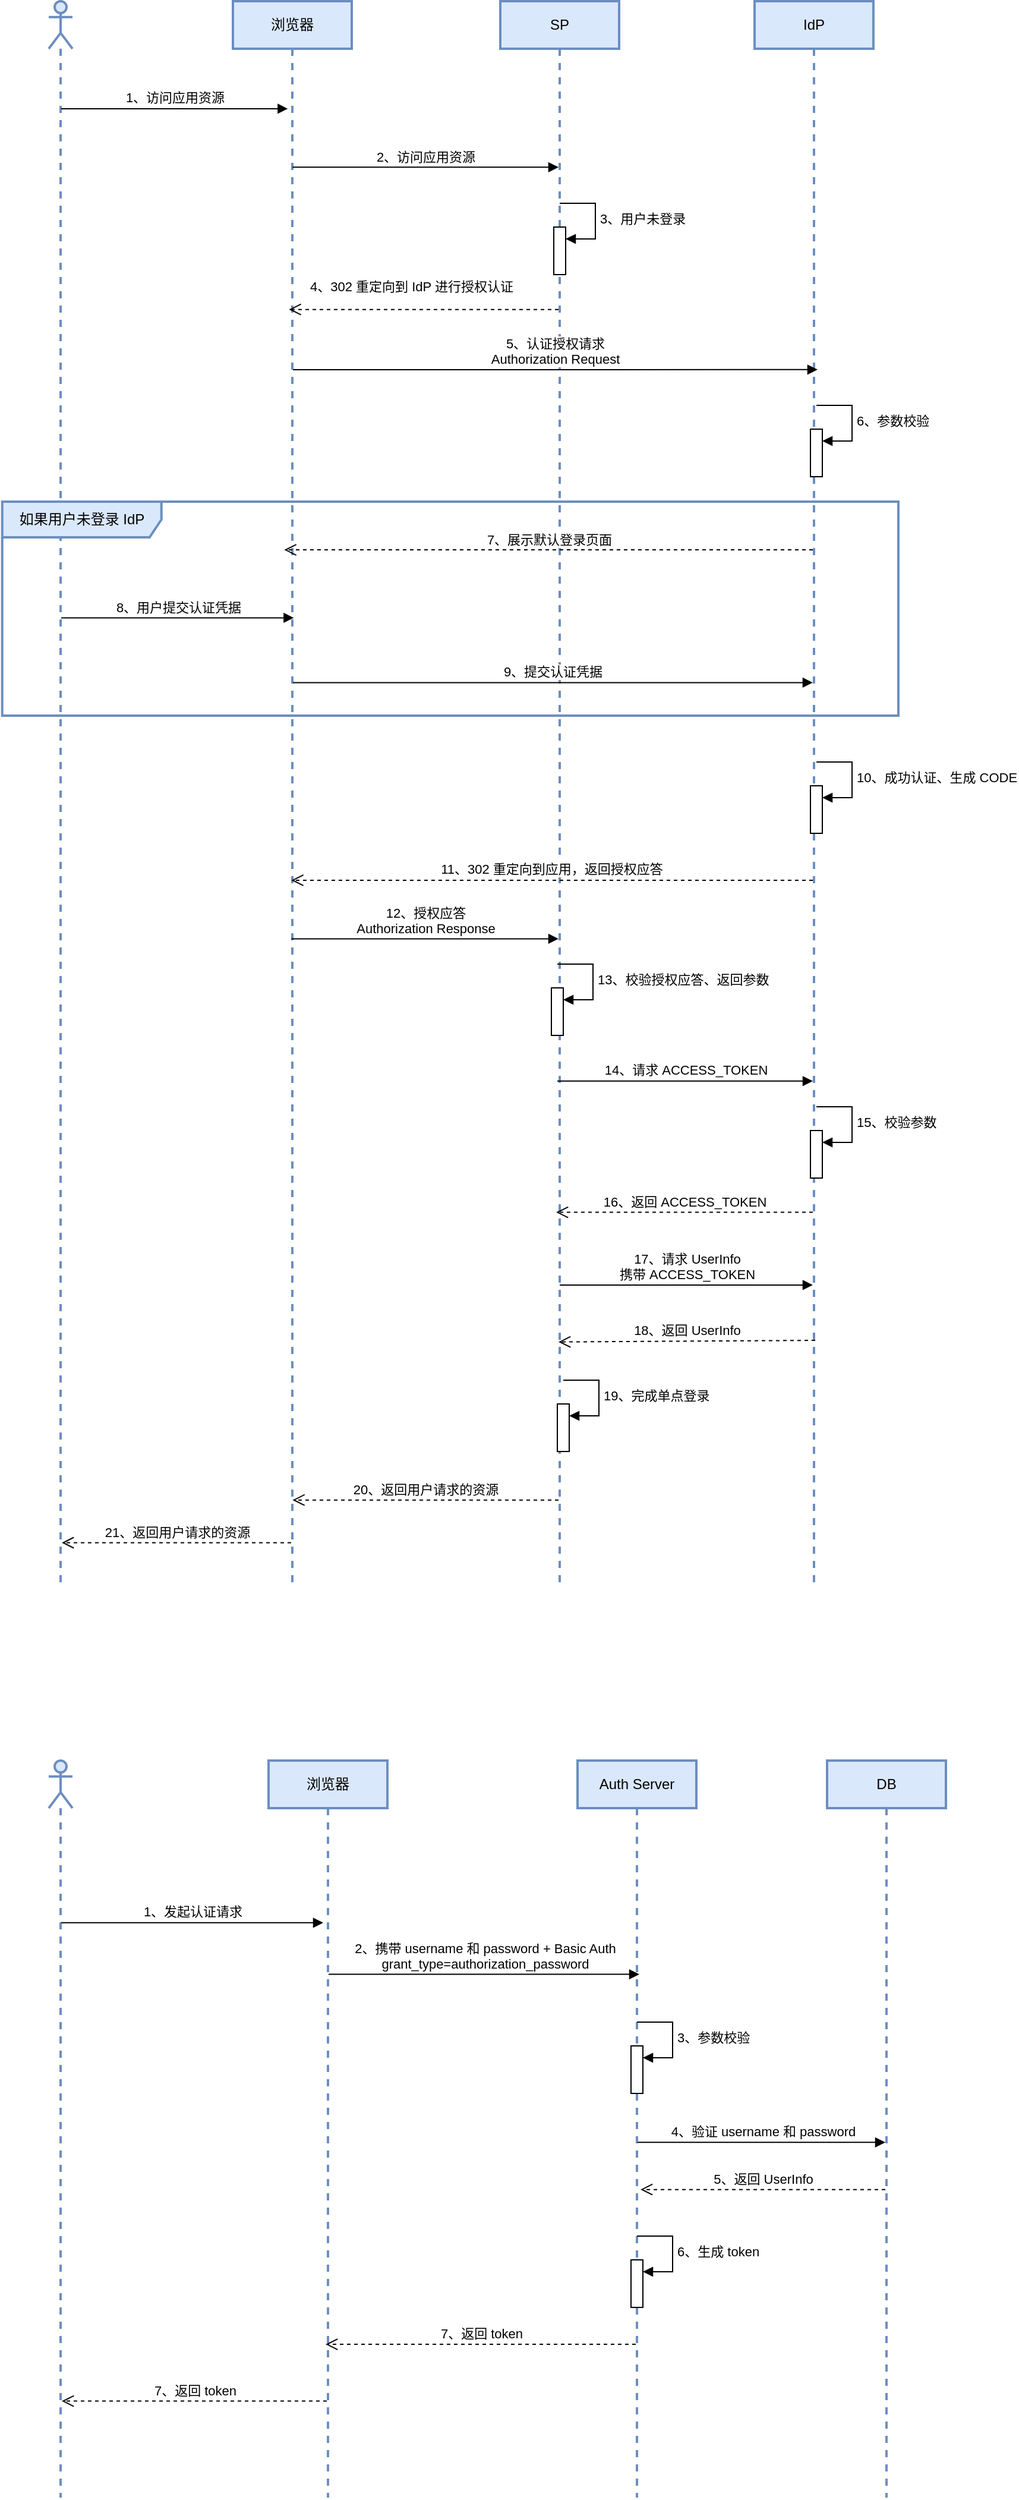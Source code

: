 <mxfile version="24.0.4" type="device">
  <diagram name="第 1 页" id="t2Gk2wGnUYupz7Yqa3de">
    <mxGraphModel dx="2069" dy="-356" grid="1" gridSize="10" guides="1" tooltips="1" connect="1" arrows="1" fold="1" page="1" pageScale="1" pageWidth="827" pageHeight="1169" math="0" shadow="0">
      <root>
        <mxCell id="0" />
        <mxCell id="1" parent="0" />
        <mxCell id="aHi8xhGPnXS4gX-2XBMW-1" value="浏览器" style="shape=umlLifeline;perimeter=lifelinePerimeter;whiteSpace=wrap;html=1;container=1;dropTarget=0;collapsible=0;recursiveResize=0;outlineConnect=0;portConstraint=eastwest;newEdgeStyle={&quot;curved&quot;:0,&quot;rounded&quot;:0};fillColor=#dae8fc;strokeColor=#6c8ebf;strokeWidth=2;" vertex="1" parent="1">
          <mxGeometry x="-400" y="1340" width="100" height="1330" as="geometry" />
        </mxCell>
        <mxCell id="aHi8xhGPnXS4gX-2XBMW-2" value="SP" style="shape=umlLifeline;perimeter=lifelinePerimeter;whiteSpace=wrap;html=1;container=1;dropTarget=0;collapsible=0;recursiveResize=0;outlineConnect=0;portConstraint=eastwest;newEdgeStyle={&quot;curved&quot;:0,&quot;rounded&quot;:0};fillColor=#dae8fc;strokeColor=#6c8ebf;strokeWidth=2;" vertex="1" parent="1">
          <mxGeometry x="-175" y="1340" width="100" height="1330" as="geometry" />
        </mxCell>
        <mxCell id="aHi8xhGPnXS4gX-2XBMW-3" value="" style="html=1;points=[[0,0,0,0,5],[0,1,0,0,-5],[1,0,0,0,5],[1,1,0,0,-5]];perimeter=orthogonalPerimeter;outlineConnect=0;targetShapes=umlLifeline;portConstraint=eastwest;newEdgeStyle={&quot;curved&quot;:0,&quot;rounded&quot;:0};" vertex="1" parent="aHi8xhGPnXS4gX-2XBMW-2">
          <mxGeometry x="45" y="190" width="10" height="40" as="geometry" />
        </mxCell>
        <mxCell id="aHi8xhGPnXS4gX-2XBMW-4" value="3、用户未登录" style="html=1;align=left;spacingLeft=2;endArrow=block;rounded=0;edgeStyle=orthogonalEdgeStyle;curved=0;rounded=0;" edge="1" parent="aHi8xhGPnXS4gX-2XBMW-2" target="aHi8xhGPnXS4gX-2XBMW-3">
          <mxGeometry relative="1" as="geometry">
            <mxPoint x="50" y="170" as="sourcePoint" />
            <Array as="points">
              <mxPoint x="80" y="200" />
            </Array>
          </mxGeometry>
        </mxCell>
        <mxCell id="aHi8xhGPnXS4gX-2XBMW-5" value="" style="html=1;points=[[0,0,0,0,5],[0,1,0,0,-5],[1,0,0,0,5],[1,1,0,0,-5]];perimeter=orthogonalPerimeter;outlineConnect=0;targetShapes=umlLifeline;portConstraint=eastwest;newEdgeStyle={&quot;curved&quot;:0,&quot;rounded&quot;:0};" vertex="1" parent="aHi8xhGPnXS4gX-2XBMW-2">
          <mxGeometry x="43" y="830" width="10" height="40" as="geometry" />
        </mxCell>
        <mxCell id="aHi8xhGPnXS4gX-2XBMW-6" value="13、校验授权应答、返回参数" style="html=1;align=left;spacingLeft=2;endArrow=block;rounded=0;edgeStyle=orthogonalEdgeStyle;curved=0;rounded=0;" edge="1" parent="aHi8xhGPnXS4gX-2XBMW-2" target="aHi8xhGPnXS4gX-2XBMW-5">
          <mxGeometry relative="1" as="geometry">
            <mxPoint x="48" y="810" as="sourcePoint" />
            <Array as="points">
              <mxPoint x="78" y="840" />
            </Array>
          </mxGeometry>
        </mxCell>
        <mxCell id="aHi8xhGPnXS4gX-2XBMW-7" value="" style="html=1;points=[[0,0,0,0,5],[0,1,0,0,-5],[1,0,0,0,5],[1,1,0,0,-5]];perimeter=orthogonalPerimeter;outlineConnect=0;targetShapes=umlLifeline;portConstraint=eastwest;newEdgeStyle={&quot;curved&quot;:0,&quot;rounded&quot;:0};" vertex="1" parent="aHi8xhGPnXS4gX-2XBMW-2">
          <mxGeometry x="48" y="1180" width="10" height="40" as="geometry" />
        </mxCell>
        <mxCell id="aHi8xhGPnXS4gX-2XBMW-8" value="19、完成单点登录" style="html=1;align=left;spacingLeft=2;endArrow=block;rounded=0;edgeStyle=orthogonalEdgeStyle;curved=0;rounded=0;" edge="1" parent="aHi8xhGPnXS4gX-2XBMW-2" target="aHi8xhGPnXS4gX-2XBMW-7">
          <mxGeometry relative="1" as="geometry">
            <mxPoint x="53" y="1160" as="sourcePoint" />
            <Array as="points">
              <mxPoint x="83" y="1190" />
            </Array>
          </mxGeometry>
        </mxCell>
        <mxCell id="aHi8xhGPnXS4gX-2XBMW-9" value="IdP" style="shape=umlLifeline;perimeter=lifelinePerimeter;whiteSpace=wrap;html=1;container=1;dropTarget=0;collapsible=0;recursiveResize=0;outlineConnect=0;portConstraint=eastwest;newEdgeStyle={&quot;curved&quot;:0,&quot;rounded&quot;:0};fillColor=#dae8fc;strokeColor=#6c8ebf;strokeWidth=2;" vertex="1" parent="1">
          <mxGeometry x="38.98" y="1340" width="100" height="1330" as="geometry" />
        </mxCell>
        <mxCell id="aHi8xhGPnXS4gX-2XBMW-10" value="" style="html=1;points=[[0,0,0,0,5],[0,1,0,0,-5],[1,0,0,0,5],[1,1,0,0,-5]];perimeter=orthogonalPerimeter;outlineConnect=0;targetShapes=umlLifeline;portConstraint=eastwest;newEdgeStyle={&quot;curved&quot;:0,&quot;rounded&quot;:0};" vertex="1" parent="aHi8xhGPnXS4gX-2XBMW-9">
          <mxGeometry x="47.02" y="360" width="10" height="40" as="geometry" />
        </mxCell>
        <mxCell id="aHi8xhGPnXS4gX-2XBMW-11" value="6、参数校验" style="html=1;align=left;spacingLeft=2;endArrow=block;rounded=0;edgeStyle=orthogonalEdgeStyle;curved=0;rounded=0;" edge="1" parent="aHi8xhGPnXS4gX-2XBMW-9" target="aHi8xhGPnXS4gX-2XBMW-10">
          <mxGeometry x="0.012" relative="1" as="geometry">
            <mxPoint x="52.02" y="340" as="sourcePoint" />
            <Array as="points">
              <mxPoint x="82.02" y="370" />
            </Array>
            <mxPoint as="offset" />
          </mxGeometry>
        </mxCell>
        <mxCell id="aHi8xhGPnXS4gX-2XBMW-12" value="" style="html=1;points=[[0,0,0,0,5],[0,1,0,0,-5],[1,0,0,0,5],[1,1,0,0,-5]];perimeter=orthogonalPerimeter;outlineConnect=0;targetShapes=umlLifeline;portConstraint=eastwest;newEdgeStyle={&quot;curved&quot;:0,&quot;rounded&quot;:0};" vertex="1" parent="aHi8xhGPnXS4gX-2XBMW-9">
          <mxGeometry x="47.02" y="660" width="10" height="40" as="geometry" />
        </mxCell>
        <mxCell id="aHi8xhGPnXS4gX-2XBMW-13" value="10、成功认证、生成 CODE" style="html=1;align=left;spacingLeft=2;endArrow=block;rounded=0;edgeStyle=orthogonalEdgeStyle;curved=0;rounded=0;" edge="1" parent="aHi8xhGPnXS4gX-2XBMW-9" target="aHi8xhGPnXS4gX-2XBMW-12">
          <mxGeometry relative="1" as="geometry">
            <mxPoint x="52.02" y="640" as="sourcePoint" />
            <Array as="points">
              <mxPoint x="82.02" y="670" />
            </Array>
          </mxGeometry>
        </mxCell>
        <mxCell id="aHi8xhGPnXS4gX-2XBMW-14" value="" style="html=1;points=[[0,0,0,0,5],[0,1,0,0,-5],[1,0,0,0,5],[1,1,0,0,-5]];perimeter=orthogonalPerimeter;outlineConnect=0;targetShapes=umlLifeline;portConstraint=eastwest;newEdgeStyle={&quot;curved&quot;:0,&quot;rounded&quot;:0};" vertex="1" parent="aHi8xhGPnXS4gX-2XBMW-9">
          <mxGeometry x="47.02" y="950" width="10" height="40" as="geometry" />
        </mxCell>
        <mxCell id="aHi8xhGPnXS4gX-2XBMW-15" value="15、校验参数" style="html=1;align=left;spacingLeft=2;endArrow=block;rounded=0;edgeStyle=orthogonalEdgeStyle;curved=0;rounded=0;" edge="1" parent="aHi8xhGPnXS4gX-2XBMW-9" target="aHi8xhGPnXS4gX-2XBMW-14">
          <mxGeometry relative="1" as="geometry">
            <mxPoint x="52.02" y="930" as="sourcePoint" />
            <Array as="points">
              <mxPoint x="82.02" y="960" />
            </Array>
          </mxGeometry>
        </mxCell>
        <mxCell id="aHi8xhGPnXS4gX-2XBMW-16" value="" style="shape=umlLifeline;perimeter=lifelinePerimeter;whiteSpace=wrap;html=1;container=1;dropTarget=0;collapsible=0;recursiveResize=0;outlineConnect=0;portConstraint=eastwest;newEdgeStyle={&quot;curved&quot;:0,&quot;rounded&quot;:0};participant=umlActor;fillColor=#dae8fc;strokeColor=#6c8ebf;strokeWidth=2;" vertex="1" parent="1">
          <mxGeometry x="-555" y="1340" width="20" height="1330" as="geometry" />
        </mxCell>
        <mxCell id="aHi8xhGPnXS4gX-2XBMW-17" value="1、访问应用资源" style="html=1;verticalAlign=bottom;endArrow=block;curved=0;rounded=0;entryX=0.462;entryY=0.068;entryDx=0;entryDy=0;entryPerimeter=0;" edge="1" parent="1" source="aHi8xhGPnXS4gX-2XBMW-16" target="aHi8xhGPnXS4gX-2XBMW-1">
          <mxGeometry width="80" relative="1" as="geometry">
            <mxPoint x="-520" y="1430" as="sourcePoint" />
            <mxPoint x="-400" y="1430" as="targetPoint" />
          </mxGeometry>
        </mxCell>
        <mxCell id="aHi8xhGPnXS4gX-2XBMW-18" value="2、访问应用资源" style="html=1;verticalAlign=bottom;endArrow=block;curved=0;rounded=0;exitX=0.502;exitY=0.105;exitDx=0;exitDy=0;exitPerimeter=0;" edge="1" parent="1" source="aHi8xhGPnXS4gX-2XBMW-1" target="aHi8xhGPnXS4gX-2XBMW-2">
          <mxGeometry width="80" relative="1" as="geometry">
            <mxPoint x="-300" y="1480" as="sourcePoint" />
            <mxPoint x="-140" y="1480" as="targetPoint" />
            <mxPoint as="offset" />
          </mxGeometry>
        </mxCell>
        <mxCell id="aHi8xhGPnXS4gX-2XBMW-19" value="4、302 重定向到 IdP 进行授权认证" style="html=1;verticalAlign=bottom;endArrow=open;dashed=1;endSize=8;curved=0;rounded=0;entryX=0.472;entryY=0.195;entryDx=0;entryDy=0;entryPerimeter=0;" edge="1" parent="1" source="aHi8xhGPnXS4gX-2XBMW-2" target="aHi8xhGPnXS4gX-2XBMW-1">
          <mxGeometry x="0.092" y="-10" relative="1" as="geometry">
            <mxPoint x="-150" y="1600" as="sourcePoint" />
            <mxPoint x="-340" y="1600" as="targetPoint" />
            <mxPoint as="offset" />
          </mxGeometry>
        </mxCell>
        <mxCell id="aHi8xhGPnXS4gX-2XBMW-20" value="5、认证授权请求&lt;div&gt;Authorization Request&lt;/div&gt;" style="html=1;verticalAlign=bottom;endArrow=block;curved=0;rounded=0;align=center;entryX=0.53;entryY=0.233;entryDx=0;entryDy=0;entryPerimeter=0;" edge="1" parent="1" source="aHi8xhGPnXS4gX-2XBMW-1" target="aHi8xhGPnXS4gX-2XBMW-9">
          <mxGeometry x="-0.001" width="80" relative="1" as="geometry">
            <mxPoint x="-340" y="1650" as="sourcePoint" />
            <mxPoint x="60" y="1650" as="targetPoint" />
            <Array as="points">
              <mxPoint x="-250" y="1650" />
            </Array>
            <mxPoint as="offset" />
          </mxGeometry>
        </mxCell>
        <mxCell id="aHi8xhGPnXS4gX-2XBMW-21" value="7、展示默认登录页面" style="html=1;verticalAlign=bottom;endArrow=open;dashed=1;endSize=8;curved=0;rounded=0;entryX=0.432;entryY=0.347;entryDx=0;entryDy=0;entryPerimeter=0;" edge="1" parent="1" source="aHi8xhGPnXS4gX-2XBMW-9" target="aHi8xhGPnXS4gX-2XBMW-1">
          <mxGeometry x="-0.001" relative="1" as="geometry">
            <mxPoint x="40" y="1800" as="sourcePoint" />
            <mxPoint x="-340" y="1801" as="targetPoint" />
            <mxPoint as="offset" />
          </mxGeometry>
        </mxCell>
        <mxCell id="aHi8xhGPnXS4gX-2XBMW-22" value="8、用户提交认证凭据" style="html=1;verticalAlign=bottom;endArrow=block;curved=0;rounded=0;entryX=0.512;entryY=0.39;entryDx=0;entryDy=0;entryPerimeter=0;" edge="1" parent="1" source="aHi8xhGPnXS4gX-2XBMW-16" target="aHi8xhGPnXS4gX-2XBMW-1">
          <mxGeometry width="80" relative="1" as="geometry">
            <mxPoint x="-520" y="1861" as="sourcePoint" />
            <mxPoint x="-430" y="1860" as="targetPoint" />
          </mxGeometry>
        </mxCell>
        <mxCell id="aHi8xhGPnXS4gX-2XBMW-23" value="9、提交认证凭据" style="html=1;verticalAlign=bottom;endArrow=block;curved=0;rounded=0;entryX=0.49;entryY=0.431;entryDx=0;entryDy=0;entryPerimeter=0;" edge="1" parent="1" source="aHi8xhGPnXS4gX-2XBMW-1" target="aHi8xhGPnXS4gX-2XBMW-9">
          <mxGeometry width="80" relative="1" as="geometry">
            <mxPoint x="-340" y="1910" as="sourcePoint" />
            <mxPoint x="40" y="1911" as="targetPoint" />
          </mxGeometry>
        </mxCell>
        <mxCell id="aHi8xhGPnXS4gX-2XBMW-24" value="如果用户未登录 IdP" style="shape=umlFrame;whiteSpace=wrap;html=1;pointerEvents=0;width=134;height=30;fillColor=#dae8fc;strokeColor=#6c8ebf;strokeWidth=2;" vertex="1" parent="1">
          <mxGeometry x="-594.14" y="1761" width="754.14" height="180" as="geometry" />
        </mxCell>
        <mxCell id="aHi8xhGPnXS4gX-2XBMW-25" value="11、302 重定向到应用，返回授权应答" style="html=1;verticalAlign=bottom;endArrow=open;dashed=1;endSize=8;curved=0;rounded=0;entryX=0.492;entryY=0.556;entryDx=0;entryDy=0;entryPerimeter=0;" edge="1" parent="1" source="aHi8xhGPnXS4gX-2XBMW-9" target="aHi8xhGPnXS4gX-2XBMW-1">
          <mxGeometry relative="1" as="geometry">
            <mxPoint x="50" y="2081" as="sourcePoint" />
            <mxPoint x="-340" y="2080" as="targetPoint" />
          </mxGeometry>
        </mxCell>
        <mxCell id="aHi8xhGPnXS4gX-2XBMW-26" value="12、授权应答&lt;div&gt;Authorization Response&lt;/div&gt;" style="html=1;verticalAlign=bottom;endArrow=block;curved=0;rounded=0;exitX=0.492;exitY=0.593;exitDx=0;exitDy=0;exitPerimeter=0;" edge="1" parent="1" source="aHi8xhGPnXS4gX-2XBMW-1" target="aHi8xhGPnXS4gX-2XBMW-2">
          <mxGeometry width="80" relative="1" as="geometry">
            <mxPoint x="-340" y="2130" as="sourcePoint" />
            <mxPoint x="-160" y="2130" as="targetPoint" />
          </mxGeometry>
        </mxCell>
        <mxCell id="aHi8xhGPnXS4gX-2XBMW-27" value="14、请求 ACCESS_TOKEN" style="html=1;verticalAlign=bottom;endArrow=block;curved=0;rounded=0;exitX=0.48;exitY=0.683;exitDx=0;exitDy=0;exitPerimeter=0;" edge="1" parent="1" source="aHi8xhGPnXS4gX-2XBMW-2" target="aHi8xhGPnXS4gX-2XBMW-9">
          <mxGeometry width="80" relative="1" as="geometry">
            <mxPoint x="-100" y="2250" as="sourcePoint" />
            <mxPoint x="70" y="2250" as="targetPoint" />
          </mxGeometry>
        </mxCell>
        <mxCell id="aHi8xhGPnXS4gX-2XBMW-28" value="16、返回 ACCESS_TOKEN" style="html=1;verticalAlign=bottom;endArrow=open;dashed=1;endSize=8;curved=0;rounded=0;entryX=0.47;entryY=0.766;entryDx=0;entryDy=0;entryPerimeter=0;" edge="1" parent="1" source="aHi8xhGPnXS4gX-2XBMW-9" target="aHi8xhGPnXS4gX-2XBMW-2">
          <mxGeometry relative="1" as="geometry">
            <mxPoint x="70" y="2360" as="sourcePoint" />
            <mxPoint x="-110" y="2360" as="targetPoint" />
          </mxGeometry>
        </mxCell>
        <mxCell id="aHi8xhGPnXS4gX-2XBMW-29" value="17、请求 UserInfo&lt;div&gt;携带 ACCESS_TOKEN&lt;/div&gt;" style="html=1;verticalAlign=bottom;endArrow=block;curved=0;rounded=0;exitX=0.5;exitY=0.812;exitDx=0;exitDy=0;exitPerimeter=0;" edge="1" parent="1" source="aHi8xhGPnXS4gX-2XBMW-2" target="aHi8xhGPnXS4gX-2XBMW-9">
          <mxGeometry width="80" relative="1" as="geometry">
            <mxPoint x="-110" y="2420" as="sourcePoint" />
            <mxPoint x="73.38" y="2420" as="targetPoint" />
          </mxGeometry>
        </mxCell>
        <mxCell id="aHi8xhGPnXS4gX-2XBMW-30" value="18、返回 UserInfo" style="html=1;verticalAlign=bottom;endArrow=open;dashed=1;endSize=8;curved=0;rounded=0;entryX=0.49;entryY=0.848;entryDx=0;entryDy=0;entryPerimeter=0;exitX=0.51;exitY=0.847;exitDx=0;exitDy=0;exitPerimeter=0;" edge="1" parent="1" source="aHi8xhGPnXS4gX-2XBMW-9" target="aHi8xhGPnXS4gX-2XBMW-2">
          <mxGeometry x="0.0" relative="1" as="geometry">
            <mxPoint x="60" y="2468" as="sourcePoint" />
            <mxPoint x="-50" y="2470" as="targetPoint" />
            <mxPoint as="offset" />
          </mxGeometry>
        </mxCell>
        <mxCell id="aHi8xhGPnXS4gX-2XBMW-31" value="20、返回用户请求的资源" style="html=1;verticalAlign=bottom;endArrow=open;dashed=1;endSize=8;curved=0;rounded=0;entryX=0.502;entryY=0.948;entryDx=0;entryDy=0;entryPerimeter=0;" edge="1" parent="1" source="aHi8xhGPnXS4gX-2XBMW-2" target="aHi8xhGPnXS4gX-2XBMW-1">
          <mxGeometry x="0.004" relative="1" as="geometry">
            <mxPoint x="-180" y="2600" as="sourcePoint" />
            <mxPoint x="-260" y="2600" as="targetPoint" />
            <mxPoint as="offset" />
          </mxGeometry>
        </mxCell>
        <mxCell id="aHi8xhGPnXS4gX-2XBMW-32" value="21、返回用户请求的资源" style="html=1;verticalAlign=bottom;endArrow=open;dashed=1;endSize=8;curved=0;rounded=0;entryX=0.55;entryY=0.975;entryDx=0;entryDy=0;entryPerimeter=0;" edge="1" parent="1" source="aHi8xhGPnXS4gX-2XBMW-1" target="aHi8xhGPnXS4gX-2XBMW-16">
          <mxGeometry relative="1" as="geometry">
            <mxPoint x="-400" y="2640" as="sourcePoint" />
            <mxPoint x="-480" y="2640" as="targetPoint" />
          </mxGeometry>
        </mxCell>
        <mxCell id="aHi8xhGPnXS4gX-2XBMW-33" value="" style="shape=umlLifeline;perimeter=lifelinePerimeter;whiteSpace=wrap;html=1;container=1;dropTarget=0;collapsible=0;recursiveResize=0;outlineConnect=0;portConstraint=eastwest;newEdgeStyle={&quot;curved&quot;:0,&quot;rounded&quot;:0};participant=umlActor;fillColor=#dae8fc;strokeColor=#6c8ebf;strokeWidth=2;" vertex="1" parent="1">
          <mxGeometry x="-555" y="2820" width="20" height="620" as="geometry" />
        </mxCell>
        <mxCell id="aHi8xhGPnXS4gX-2XBMW-34" value="浏览器" style="shape=umlLifeline;perimeter=lifelinePerimeter;whiteSpace=wrap;html=1;container=1;dropTarget=0;collapsible=0;recursiveResize=0;outlineConnect=0;portConstraint=eastwest;newEdgeStyle={&quot;curved&quot;:0,&quot;rounded&quot;:0};fillColor=#dae8fc;strokeColor=#6c8ebf;strokeWidth=2;" vertex="1" parent="1">
          <mxGeometry x="-370" y="2820" width="100" height="620" as="geometry" />
        </mxCell>
        <mxCell id="aHi8xhGPnXS4gX-2XBMW-35" value="Auth Server" style="shape=umlLifeline;perimeter=lifelinePerimeter;whiteSpace=wrap;html=1;container=1;dropTarget=0;collapsible=0;recursiveResize=0;outlineConnect=0;portConstraint=eastwest;newEdgeStyle={&quot;curved&quot;:0,&quot;rounded&quot;:0};fillColor=#dae8fc;strokeColor=#6c8ebf;strokeWidth=2;" vertex="1" parent="1">
          <mxGeometry x="-110" y="2820" width="100" height="620" as="geometry" />
        </mxCell>
        <mxCell id="aHi8xhGPnXS4gX-2XBMW-40" value="" style="html=1;points=[[0,0,0,0,5],[0,1,0,0,-5],[1,0,0,0,5],[1,1,0,0,-5]];perimeter=orthogonalPerimeter;outlineConnect=0;targetShapes=umlLifeline;portConstraint=eastwest;newEdgeStyle={&quot;curved&quot;:0,&quot;rounded&quot;:0};" vertex="1" parent="aHi8xhGPnXS4gX-2XBMW-35">
          <mxGeometry x="45" y="240" width="10" height="40" as="geometry" />
        </mxCell>
        <mxCell id="aHi8xhGPnXS4gX-2XBMW-41" value="3、参数校验" style="html=1;align=left;spacingLeft=2;endArrow=block;rounded=0;edgeStyle=orthogonalEdgeStyle;curved=0;rounded=0;" edge="1" target="aHi8xhGPnXS4gX-2XBMW-40" parent="aHi8xhGPnXS4gX-2XBMW-35">
          <mxGeometry relative="1" as="geometry">
            <mxPoint x="50" y="220" as="sourcePoint" />
            <Array as="points">
              <mxPoint x="80" y="250" />
            </Array>
          </mxGeometry>
        </mxCell>
        <mxCell id="aHi8xhGPnXS4gX-2XBMW-43" value="" style="html=1;points=[[0,0,0,0,5],[0,1,0,0,-5],[1,0,0,0,5],[1,1,0,0,-5]];perimeter=orthogonalPerimeter;outlineConnect=0;targetShapes=umlLifeline;portConstraint=eastwest;newEdgeStyle={&quot;curved&quot;:0,&quot;rounded&quot;:0};" vertex="1" parent="aHi8xhGPnXS4gX-2XBMW-35">
          <mxGeometry x="45" y="420" width="10" height="40" as="geometry" />
        </mxCell>
        <mxCell id="aHi8xhGPnXS4gX-2XBMW-44" value="6、生成 token" style="html=1;align=left;spacingLeft=2;endArrow=block;rounded=0;edgeStyle=orthogonalEdgeStyle;curved=0;rounded=0;" edge="1" target="aHi8xhGPnXS4gX-2XBMW-43" parent="aHi8xhGPnXS4gX-2XBMW-35">
          <mxGeometry x="0.012" relative="1" as="geometry">
            <mxPoint x="50" y="400" as="sourcePoint" />
            <Array as="points">
              <mxPoint x="80" y="430" />
            </Array>
            <mxPoint as="offset" />
          </mxGeometry>
        </mxCell>
        <mxCell id="aHi8xhGPnXS4gX-2XBMW-36" value="DB" style="shape=umlLifeline;perimeter=lifelinePerimeter;whiteSpace=wrap;html=1;container=1;dropTarget=0;collapsible=0;recursiveResize=0;outlineConnect=0;portConstraint=eastwest;newEdgeStyle={&quot;curved&quot;:0,&quot;rounded&quot;:0};fillColor=#dae8fc;strokeColor=#6c8ebf;strokeWidth=2;" vertex="1" parent="1">
          <mxGeometry x="100" y="2820" width="100" height="620" as="geometry" />
        </mxCell>
        <mxCell id="aHi8xhGPnXS4gX-2XBMW-37" value="1、发起认证请求" style="html=1;verticalAlign=bottom;endArrow=block;curved=0;rounded=0;entryX=0.46;entryY=0.22;entryDx=0;entryDy=0;entryPerimeter=0;" edge="1" parent="1" source="aHi8xhGPnXS4gX-2XBMW-33" target="aHi8xhGPnXS4gX-2XBMW-34">
          <mxGeometry width="80" relative="1" as="geometry">
            <mxPoint x="-535" y="2930" as="sourcePoint" />
            <mxPoint x="-370" y="2930" as="targetPoint" />
          </mxGeometry>
        </mxCell>
        <mxCell id="aHi8xhGPnXS4gX-2XBMW-38" value="2、携带 username 和 password + Basic Auth&lt;div&gt;grant_type=authorization_password&lt;br&gt;&lt;/div&gt;" style="html=1;verticalAlign=bottom;endArrow=block;curved=0;rounded=0;entryX=0.52;entryY=0.29;entryDx=0;entryDy=0;entryPerimeter=0;" edge="1" parent="1" source="aHi8xhGPnXS4gX-2XBMW-34" target="aHi8xhGPnXS4gX-2XBMW-35">
          <mxGeometry width="80" relative="1" as="geometry">
            <mxPoint x="-310" y="3000" as="sourcePoint" />
            <mxPoint x="-120" y="3000" as="targetPoint" />
            <mxPoint as="offset" />
          </mxGeometry>
        </mxCell>
        <mxCell id="aHi8xhGPnXS4gX-2XBMW-39" value="&lt;div&gt;4、验证 username 和 password&lt;/div&gt;" style="html=1;verticalAlign=bottom;endArrow=block;curved=0;rounded=0;entryX=0.49;entryY=0.518;entryDx=0;entryDy=0;entryPerimeter=0;" edge="1" parent="1" source="aHi8xhGPnXS4gX-2XBMW-35" target="aHi8xhGPnXS4gX-2XBMW-36">
          <mxGeometry x="0.005" width="80" relative="1" as="geometry">
            <mxPoint x="-30" y="3140" as="sourcePoint" />
            <mxPoint x="130" y="3140" as="targetPoint" />
            <mxPoint as="offset" />
          </mxGeometry>
        </mxCell>
        <mxCell id="aHi8xhGPnXS4gX-2XBMW-42" value="5、返回 UserInfo" style="html=1;verticalAlign=bottom;endArrow=open;dashed=1;endSize=8;curved=0;rounded=0;entryX=0.53;entryY=0.582;entryDx=0;entryDy=0;entryPerimeter=0;" edge="1" parent="1" source="aHi8xhGPnXS4gX-2XBMW-36" target="aHi8xhGPnXS4gX-2XBMW-35">
          <mxGeometry x="0.0" relative="1" as="geometry">
            <mxPoint x="120" y="3180" as="sourcePoint" />
            <mxPoint x="-30" y="3180" as="targetPoint" />
            <mxPoint as="offset" />
          </mxGeometry>
        </mxCell>
        <mxCell id="aHi8xhGPnXS4gX-2XBMW-45" value="7、返回 token" style="html=1;verticalAlign=bottom;endArrow=open;dashed=1;endSize=8;curved=0;rounded=0;entryX=0.48;entryY=0.792;entryDx=0;entryDy=0;entryPerimeter=0;" edge="1" parent="1" source="aHi8xhGPnXS4gX-2XBMW-35" target="aHi8xhGPnXS4gX-2XBMW-34">
          <mxGeometry x="0.0" relative="1" as="geometry">
            <mxPoint x="-92" y="3310" as="sourcePoint" />
            <mxPoint x="-300" y="3310.08" as="targetPoint" />
            <mxPoint as="offset" />
          </mxGeometry>
        </mxCell>
        <mxCell id="aHi8xhGPnXS4gX-2XBMW-46" value="7、返回 token" style="html=1;verticalAlign=bottom;endArrow=open;dashed=1;endSize=8;curved=0;rounded=0;entryX=0.55;entryY=0.869;entryDx=0;entryDy=0;entryPerimeter=0;" edge="1" parent="1" source="aHi8xhGPnXS4gX-2XBMW-34" target="aHi8xhGPnXS4gX-2XBMW-33">
          <mxGeometry x="0.0" relative="1" as="geometry">
            <mxPoint x="-370" y="3360" as="sourcePoint" />
            <mxPoint x="-490" y="3360" as="targetPoint" />
            <mxPoint as="offset" />
          </mxGeometry>
        </mxCell>
      </root>
    </mxGraphModel>
  </diagram>
</mxfile>
